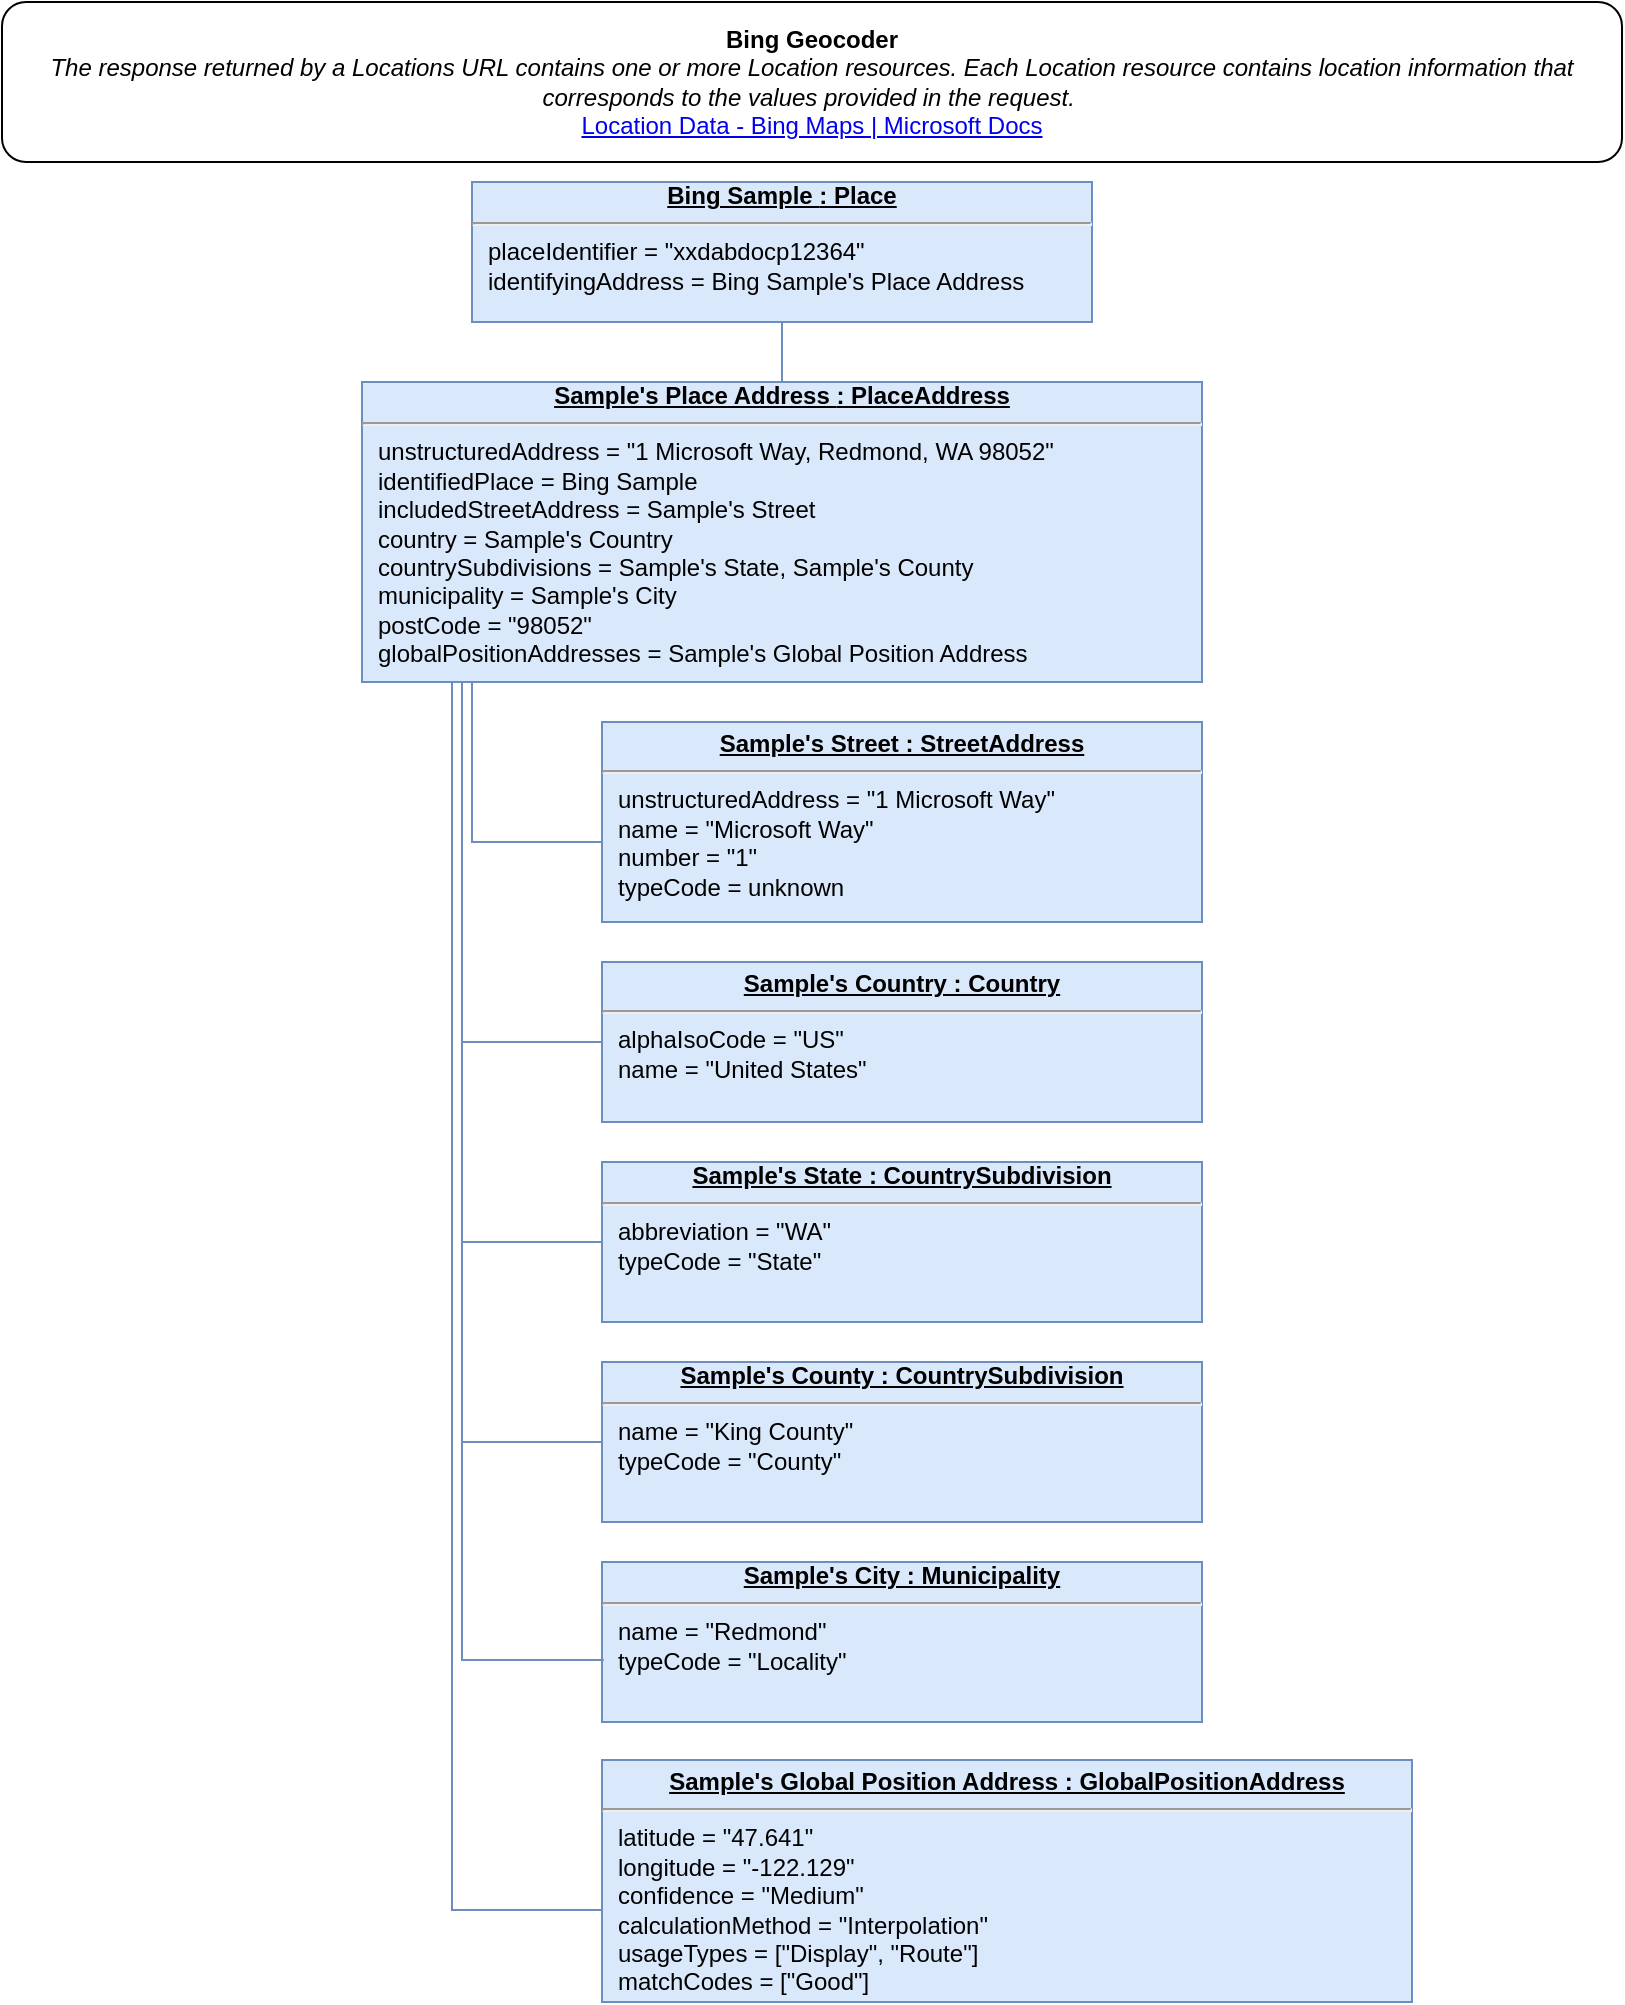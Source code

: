 <mxfile version="20.6.0" type="device"><diagram id="jwTa4aMEDJLsFnZxCkX9" name="Page-1"><mxGraphModel dx="1375" dy="882" grid="1" gridSize="10" guides="1" tooltips="1" connect="1" arrows="1" fold="1" page="1" pageScale="1" pageWidth="827" pageHeight="1169" math="0" shadow="0"><root><mxCell id="0"/><mxCell id="1" parent="0"/><mxCell id="i0KwA-2YCDlYDrQBM2Lr-22" style="edgeStyle=orthogonalEdgeStyle;rounded=0;orthogonalLoop=1;jettySize=auto;html=1;entryX=0.5;entryY=0;entryDx=0;entryDy=0;endArrow=none;endFill=0;fillColor=#dae8fc;strokeColor=#6c8ebf;" parent="1" source="i0KwA-2YCDlYDrQBM2Lr-1" target="i0KwA-2YCDlYDrQBM2Lr-2" edge="1"><mxGeometry relative="1" as="geometry"/></mxCell><mxCell id="i0KwA-2YCDlYDrQBM2Lr-1" value="&lt;div style=&quot;text-align: center&quot;&gt;&lt;u&gt;&lt;span&gt;&lt;b&gt;Bing Sample &lt;/b&gt;&lt;/span&gt;&lt;b&gt;: Place&lt;/b&gt;&lt;/u&gt;&lt;/div&gt;&lt;hr&gt;&lt;p style=&quot;margin: 0px ; margin-left: 8px&quot;&gt;&lt;span&gt;placeIdentifier = &quot;xxdabdocp12364&quot;&lt;/span&gt;&lt;/p&gt;&lt;p style=&quot;margin: 0px ; margin-left: 8px&quot;&gt;&lt;span&gt;identifyingAddress = Bing Sample's Place Address&lt;/span&gt;&lt;/p&gt;" style="verticalAlign=top;align=left;overflow=fill;fontSize=12;fontFamily=Helvetica;html=1;fillColor=#dae8fc;strokeColor=#6c8ebf;whiteSpace=wrap;" parent="1" vertex="1"><mxGeometry x="245" y="100" width="310" height="70" as="geometry"/></mxCell><mxCell id="i0KwA-2YCDlYDrQBM2Lr-12" style="edgeStyle=orthogonalEdgeStyle;rounded=0;orthogonalLoop=1;jettySize=auto;html=1;exitX=0.25;exitY=1;exitDx=0;exitDy=0;entryX=0;entryY=0.5;entryDx=0;entryDy=0;endArrow=none;endFill=0;fillColor=#dae8fc;strokeColor=#6c8ebf;" parent="1" source="i0KwA-2YCDlYDrQBM2Lr-2" target="i0KwA-2YCDlYDrQBM2Lr-3" edge="1"><mxGeometry relative="1" as="geometry"><Array as="points"><mxPoint x="245" y="350"/><mxPoint x="245" y="430"/><mxPoint x="310" y="430"/></Array></mxGeometry></mxCell><mxCell id="b1__-caG6y4vloM4H0no-2" style="edgeStyle=orthogonalEdgeStyle;rounded=0;orthogonalLoop=1;jettySize=auto;html=1;exitX=0.25;exitY=1;exitDx=0;exitDy=0;fontSize=15;endArrow=none;endFill=0;entryX=0;entryY=0.5;entryDx=0;entryDy=0;strokeColor=#6C8EBF;" parent="1" source="i0KwA-2YCDlYDrQBM2Lr-2" target="i0KwA-2YCDlYDrQBM2Lr-21" edge="1"><mxGeometry relative="1" as="geometry"><mxPoint x="305" y="1070" as="targetPoint"/><Array as="points"><mxPoint x="235" y="350"/><mxPoint x="235" y="964"/></Array></mxGeometry></mxCell><mxCell id="i0KwA-2YCDlYDrQBM2Lr-2" value="&lt;div style=&quot;text-align: center&quot;&gt;&lt;b&gt;&lt;u&gt;Sample's Place Address&amp;nbsp;&lt;/u&gt;&lt;/b&gt;&lt;b&gt;&lt;u&gt;: PlaceAddress&lt;/u&gt;&lt;/b&gt;&lt;/div&gt;&lt;hr&gt;&lt;p style=&quot;margin: 0px 0px 0px 8px&quot;&gt;unstructuredAddress = &quot;1 Microsoft Way, Redmond, WA 98052&quot;&lt;/p&gt;&lt;p style=&quot;margin: 0px ; margin-left: 8px&quot;&gt;identifiedPlace = Bing Sample&lt;br&gt;&lt;/p&gt;&lt;p style=&quot;margin: 0px ; margin-left: 8px&quot;&gt;includedStreetAddress = Sample's Street&lt;/p&gt;&lt;p style=&quot;margin: 0px ; margin-left: 8px&quot;&gt;country = Sample's Country&lt;/p&gt;&lt;p style=&quot;margin: 0px ; margin-left: 8px&quot;&gt;countrySubdivisions = Sample's State, Sample's County&lt;/p&gt;&lt;p style=&quot;margin: 0px ; margin-left: 8px&quot;&gt;municipality = Sample's City&lt;/p&gt;&lt;p style=&quot;margin: 0px ; margin-left: 8px&quot;&gt;postCode = &quot;98052&quot;&lt;/p&gt;&lt;p style=&quot;margin: 0px ; margin-left: 8px&quot;&gt;globalPositionAddresses = Sample's Global Position Address&lt;/p&gt;" style="verticalAlign=top;align=left;overflow=fill;fontSize=12;fontFamily=Helvetica;html=1;fillColor=#dae8fc;strokeColor=#6c8ebf;whiteSpace=wrap;" parent="1" vertex="1"><mxGeometry x="190" y="200" width="420" height="150" as="geometry"/></mxCell><mxCell id="i0KwA-2YCDlYDrQBM2Lr-3" value="&lt;p style=&quot;margin: 4px 0px 0px ; text-align: center&quot;&gt;&lt;b&gt;&lt;u&gt;Sample's Street&amp;nbsp;: StreetAddress&lt;/u&gt;&lt;/b&gt;&lt;/p&gt;&lt;hr&gt;&lt;p style=&quot;margin: 0px ; margin-left: 8px&quot;&gt;unstructuredAddress = &quot;1 Microsoft Way&quot;&lt;/p&gt;&lt;p style=&quot;margin: 0px ; margin-left: 8px&quot;&gt;name = &quot;Microsoft Way&quot;&lt;/p&gt;&lt;p style=&quot;margin: 0px ; margin-left: 8px&quot;&gt;number = &quot;1&quot;&lt;/p&gt;&lt;p style=&quot;margin: 0px ; margin-left: 8px&quot;&gt;typeCode = unknown&lt;/p&gt;&lt;p style=&quot;margin: 0px ; margin-left: 8px&quot;&gt;&lt;br&gt;&lt;/p&gt;" style="verticalAlign=top;align=left;overflow=fill;fontSize=12;fontFamily=Helvetica;html=1;fillColor=#dae8fc;strokeColor=#6c8ebf;" parent="1" vertex="1"><mxGeometry x="310" y="370" width="300" height="100" as="geometry"/></mxCell><mxCell id="i0KwA-2YCDlYDrQBM2Lr-4" value="&lt;p style=&quot;margin: 4px 0px 0px ; text-align: center&quot;&gt;&lt;b&gt;&lt;u&gt;Sample's Country&amp;nbsp;: Country&lt;/u&gt;&lt;/b&gt;&lt;/p&gt;&lt;hr&gt;&lt;p style=&quot;margin: 0px ; margin-left: 8px&quot;&gt;alphaIsoCode = &quot;US&quot;&lt;br&gt;&lt;/p&gt;&lt;p style=&quot;margin: 0px ; margin-left: 8px&quot;&gt;name = &quot;United States&quot;&lt;/p&gt;" style="verticalAlign=top;align=left;overflow=fill;fontSize=12;fontFamily=Helvetica;html=1;fillColor=#dae8fc;strokeColor=#6c8ebf;" parent="1" vertex="1"><mxGeometry x="310" y="490" width="300" height="80" as="geometry"/></mxCell><mxCell id="i0KwA-2YCDlYDrQBM2Lr-10" value="&lt;div style=&quot;text-align: center&quot;&gt;&lt;span&gt;&lt;b&gt;&lt;u&gt;Sample's State : CountrySubdivision&lt;/u&gt;&lt;/b&gt;&lt;/span&gt;&lt;/div&gt;&lt;hr&gt;&lt;p style=&quot;margin: 0px ; margin-left: 8px&quot;&gt;abbreviation = &quot;WA&quot;&lt;br&gt;typeCode = &quot;State&quot;&lt;/p&gt;" style="verticalAlign=top;align=left;overflow=fill;fontSize=12;fontFamily=Helvetica;html=1;fillColor=#dae8fc;strokeColor=#6c8ebf;" parent="1" vertex="1"><mxGeometry x="310" y="590" width="300" height="80" as="geometry"/></mxCell><mxCell id="i0KwA-2YCDlYDrQBM2Lr-11" value="&lt;div style=&quot;text-align: center&quot;&gt;&lt;span&gt;&lt;b&gt;&lt;u&gt;Sample's County : CountrySubdivision&lt;/u&gt;&lt;/b&gt;&lt;/span&gt;&lt;/div&gt;&lt;hr&gt;&lt;p style=&quot;margin: 0px ; margin-left: 8px&quot;&gt;name = &quot;King County&quot;&lt;br&gt;typeCode = &quot;County&quot;&lt;/p&gt;" style="verticalAlign=top;align=left;overflow=fill;fontSize=12;fontFamily=Helvetica;html=1;fillColor=#dae8fc;strokeColor=#6c8ebf;" parent="1" vertex="1"><mxGeometry x="310" y="690" width="300" height="80" as="geometry"/></mxCell><mxCell id="i0KwA-2YCDlYDrQBM2Lr-13" style="edgeStyle=orthogonalEdgeStyle;rounded=0;orthogonalLoop=1;jettySize=auto;html=1;exitX=0.25;exitY=1;exitDx=0;exitDy=0;entryX=0;entryY=0.5;entryDx=0;entryDy=0;endArrow=none;endFill=0;fillColor=#dae8fc;strokeColor=#6c8ebf;" parent="1" target="i0KwA-2YCDlYDrQBM2Lr-4" edge="1"><mxGeometry relative="1" as="geometry"><mxPoint x="242.5" y="350" as="sourcePoint"/><mxPoint x="280" y="430" as="targetPoint"/><Array as="points"><mxPoint x="240" y="350"/><mxPoint x="240" y="530"/></Array></mxGeometry></mxCell><mxCell id="i0KwA-2YCDlYDrQBM2Lr-14" value="&lt;div style=&quot;text-align: center&quot;&gt;&lt;span&gt;&lt;b&gt;&lt;u&gt;Sample's City : Municipality&lt;/u&gt;&lt;/b&gt;&lt;/span&gt;&lt;/div&gt;&lt;hr&gt;&lt;p style=&quot;margin: 0px ; margin-left: 8px&quot;&gt;name = &quot;Redmond&quot;&lt;br&gt;typeCode = &quot;Locality&quot;&lt;/p&gt;" style="verticalAlign=top;align=left;overflow=fill;fontSize=12;fontFamily=Helvetica;html=1;fillColor=#dae8fc;strokeColor=#6c8ebf;" parent="1" vertex="1"><mxGeometry x="310" y="790" width="300" height="80" as="geometry"/></mxCell><mxCell id="i0KwA-2YCDlYDrQBM2Lr-15" value="" style="endArrow=none;html=1;rounded=0;exitX=0;exitY=0.5;exitDx=0;exitDy=0;fillColor=#dae8fc;strokeColor=#6c8ebf;" parent="1" source="i0KwA-2YCDlYDrQBM2Lr-10" edge="1"><mxGeometry width="50" height="50" relative="1" as="geometry"><mxPoint x="180" y="500" as="sourcePoint"/><mxPoint x="240" y="350" as="targetPoint"/><Array as="points"><mxPoint x="240" y="630"/></Array></mxGeometry></mxCell><mxCell id="i0KwA-2YCDlYDrQBM2Lr-16" value="" style="endArrow=none;html=1;rounded=0;exitX=0;exitY=0.5;exitDx=0;exitDy=0;fillColor=#dae8fc;strokeColor=#6c8ebf;" parent="1" source="i0KwA-2YCDlYDrQBM2Lr-11" edge="1"><mxGeometry width="50" height="50" relative="1" as="geometry"><mxPoint x="560" y="570" as="sourcePoint"/><mxPoint x="240" y="350" as="targetPoint"/><Array as="points"><mxPoint x="240" y="730"/></Array></mxGeometry></mxCell><mxCell id="i0KwA-2YCDlYDrQBM2Lr-18" value="" style="endArrow=none;html=1;rounded=0;exitX=0.003;exitY=0.613;exitDx=0;exitDy=0;exitPerimeter=0;fillColor=#dae8fc;strokeColor=#6c8ebf;" parent="1" source="i0KwA-2YCDlYDrQBM2Lr-14" edge="1"><mxGeometry width="50" height="50" relative="1" as="geometry"><mxPoint x="560" y="570" as="sourcePoint"/><mxPoint x="240" y="350" as="targetPoint"/><Array as="points"><mxPoint x="240" y="839"/></Array></mxGeometry></mxCell><mxCell id="i0KwA-2YCDlYDrQBM2Lr-21" value="&lt;p style=&quot;margin: 4px 0px 0px ; text-align: center&quot;&gt;&lt;b&gt;&lt;u&gt;Sample's Global Position Address : GlobalPositionAddress&lt;/u&gt;&lt;/b&gt;&lt;br&gt;&lt;/p&gt;&lt;hr&gt;&lt;p style=&quot;margin: 0px ; margin-left: 8px&quot;&gt;latitude = &quot;47.641&quot;&lt;br&gt;longitude = &quot;-122.129&quot;&lt;br&gt;&lt;span&gt;confidence = &quot;Medium&quot;&lt;/span&gt;&lt;br&gt;&lt;/p&gt;&lt;p style=&quot;margin: 0px ; margin-left: 8px&quot;&gt;calculationMethod = &quot;Interpolation&quot;&lt;br&gt;&lt;/p&gt;&lt;p style=&quot;margin: 0px ; margin-left: 8px&quot;&gt;usageTypes = [&lt;span&gt;&quot;Display&quot;,&amp;nbsp;&lt;/span&gt;&lt;span&gt;&quot;Route&quot;&lt;/span&gt;&lt;span&gt;]&lt;/span&gt;&lt;/p&gt;&lt;p style=&quot;margin: 0px ; margin-left: 8px&quot;&gt;matchCodes = [&lt;span&gt;&quot;Good&quot;&lt;/span&gt;&lt;span&gt;]&amp;nbsp;&lt;/span&gt;&lt;/p&gt;" style="verticalAlign=top;align=left;overflow=fill;fontSize=12;fontFamily=Helvetica;html=1;fillColor=#dae8fc;strokeColor=#6c8ebf;whiteSpace=wrap;" parent="1" vertex="1"><mxGeometry x="310" y="889" width="405" height="121" as="geometry"/></mxCell><mxCell id="73KtELRxgdE14r58Nx8e-1" value="&lt;b&gt;Bing Geocoder&lt;/b&gt;&lt;br&gt;&lt;i&gt;The response returned by a Locations URL contains one or more Location resources. Each Location resource contains location information that corresponds to the values provided in the request.&amp;nbsp;&lt;br&gt;&lt;/i&gt;&lt;a href=&quot;https://docs.microsoft.com/en-us/bingmaps/rest-services/locations/location-data&quot;&gt;Location Data - Bing Maps | Microsoft Docs&lt;/a&gt;&lt;i&gt;&lt;br&gt;&lt;/i&gt;" style="rounded=1;whiteSpace=wrap;html=1;" parent="1" vertex="1"><mxGeometry x="10" y="10" width="810" height="80" as="geometry"/></mxCell></root></mxGraphModel></diagram></mxfile>